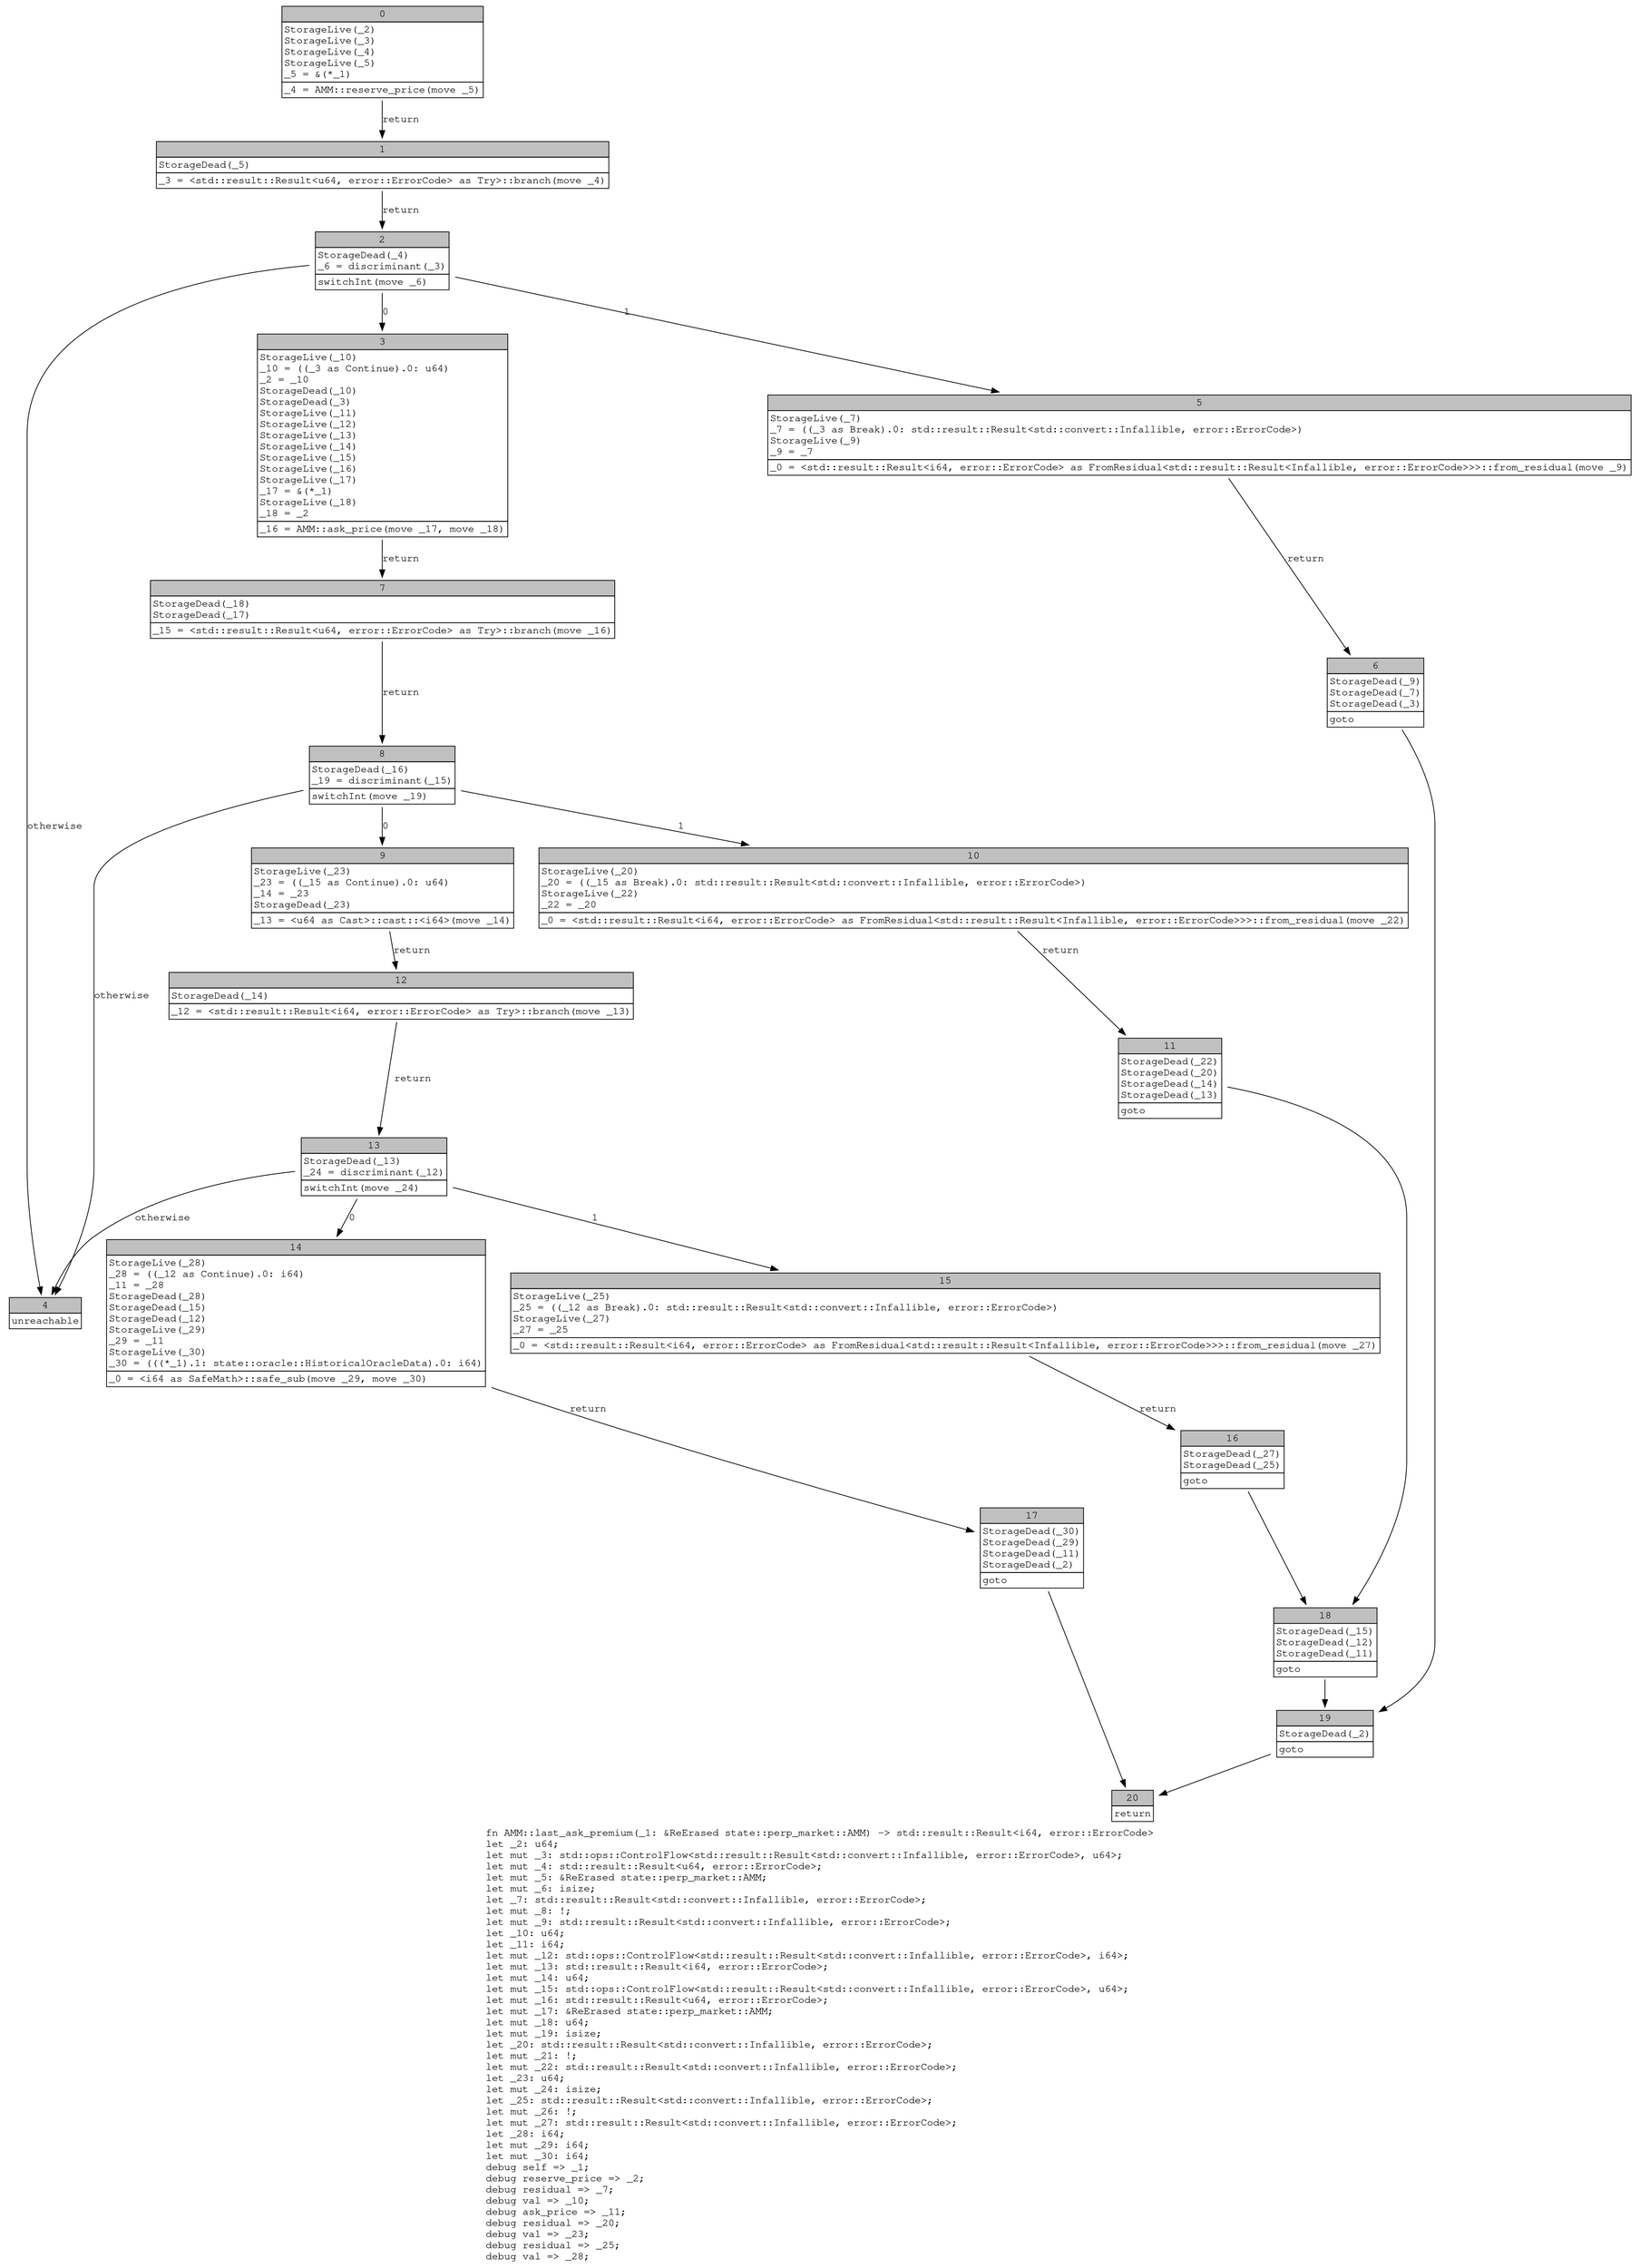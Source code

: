 digraph Mir_0_3837 {
    graph [fontname="Courier, monospace"];
    node [fontname="Courier, monospace"];
    edge [fontname="Courier, monospace"];
    label=<fn AMM::last_ask_premium(_1: &amp;ReErased state::perp_market::AMM) -&gt; std::result::Result&lt;i64, error::ErrorCode&gt;<br align="left"/>let _2: u64;<br align="left"/>let mut _3: std::ops::ControlFlow&lt;std::result::Result&lt;std::convert::Infallible, error::ErrorCode&gt;, u64&gt;;<br align="left"/>let mut _4: std::result::Result&lt;u64, error::ErrorCode&gt;;<br align="left"/>let mut _5: &amp;ReErased state::perp_market::AMM;<br align="left"/>let mut _6: isize;<br align="left"/>let _7: std::result::Result&lt;std::convert::Infallible, error::ErrorCode&gt;;<br align="left"/>let mut _8: !;<br align="left"/>let mut _9: std::result::Result&lt;std::convert::Infallible, error::ErrorCode&gt;;<br align="left"/>let _10: u64;<br align="left"/>let _11: i64;<br align="left"/>let mut _12: std::ops::ControlFlow&lt;std::result::Result&lt;std::convert::Infallible, error::ErrorCode&gt;, i64&gt;;<br align="left"/>let mut _13: std::result::Result&lt;i64, error::ErrorCode&gt;;<br align="left"/>let mut _14: u64;<br align="left"/>let mut _15: std::ops::ControlFlow&lt;std::result::Result&lt;std::convert::Infallible, error::ErrorCode&gt;, u64&gt;;<br align="left"/>let mut _16: std::result::Result&lt;u64, error::ErrorCode&gt;;<br align="left"/>let mut _17: &amp;ReErased state::perp_market::AMM;<br align="left"/>let mut _18: u64;<br align="left"/>let mut _19: isize;<br align="left"/>let _20: std::result::Result&lt;std::convert::Infallible, error::ErrorCode&gt;;<br align="left"/>let mut _21: !;<br align="left"/>let mut _22: std::result::Result&lt;std::convert::Infallible, error::ErrorCode&gt;;<br align="left"/>let _23: u64;<br align="left"/>let mut _24: isize;<br align="left"/>let _25: std::result::Result&lt;std::convert::Infallible, error::ErrorCode&gt;;<br align="left"/>let mut _26: !;<br align="left"/>let mut _27: std::result::Result&lt;std::convert::Infallible, error::ErrorCode&gt;;<br align="left"/>let _28: i64;<br align="left"/>let mut _29: i64;<br align="left"/>let mut _30: i64;<br align="left"/>debug self =&gt; _1;<br align="left"/>debug reserve_price =&gt; _2;<br align="left"/>debug residual =&gt; _7;<br align="left"/>debug val =&gt; _10;<br align="left"/>debug ask_price =&gt; _11;<br align="left"/>debug residual =&gt; _20;<br align="left"/>debug val =&gt; _23;<br align="left"/>debug residual =&gt; _25;<br align="left"/>debug val =&gt; _28;<br align="left"/>>;
    bb0__0_3837 [shape="none", label=<<table border="0" cellborder="1" cellspacing="0"><tr><td bgcolor="gray" align="center" colspan="1">0</td></tr><tr><td align="left" balign="left">StorageLive(_2)<br/>StorageLive(_3)<br/>StorageLive(_4)<br/>StorageLive(_5)<br/>_5 = &amp;(*_1)<br/></td></tr><tr><td align="left">_4 = AMM::reserve_price(move _5)</td></tr></table>>];
    bb1__0_3837 [shape="none", label=<<table border="0" cellborder="1" cellspacing="0"><tr><td bgcolor="gray" align="center" colspan="1">1</td></tr><tr><td align="left" balign="left">StorageDead(_5)<br/></td></tr><tr><td align="left">_3 = &lt;std::result::Result&lt;u64, error::ErrorCode&gt; as Try&gt;::branch(move _4)</td></tr></table>>];
    bb2__0_3837 [shape="none", label=<<table border="0" cellborder="1" cellspacing="0"><tr><td bgcolor="gray" align="center" colspan="1">2</td></tr><tr><td align="left" balign="left">StorageDead(_4)<br/>_6 = discriminant(_3)<br/></td></tr><tr><td align="left">switchInt(move _6)</td></tr></table>>];
    bb3__0_3837 [shape="none", label=<<table border="0" cellborder="1" cellspacing="0"><tr><td bgcolor="gray" align="center" colspan="1">3</td></tr><tr><td align="left" balign="left">StorageLive(_10)<br/>_10 = ((_3 as Continue).0: u64)<br/>_2 = _10<br/>StorageDead(_10)<br/>StorageDead(_3)<br/>StorageLive(_11)<br/>StorageLive(_12)<br/>StorageLive(_13)<br/>StorageLive(_14)<br/>StorageLive(_15)<br/>StorageLive(_16)<br/>StorageLive(_17)<br/>_17 = &amp;(*_1)<br/>StorageLive(_18)<br/>_18 = _2<br/></td></tr><tr><td align="left">_16 = AMM::ask_price(move _17, move _18)</td></tr></table>>];
    bb4__0_3837 [shape="none", label=<<table border="0" cellborder="1" cellspacing="0"><tr><td bgcolor="gray" align="center" colspan="1">4</td></tr><tr><td align="left">unreachable</td></tr></table>>];
    bb5__0_3837 [shape="none", label=<<table border="0" cellborder="1" cellspacing="0"><tr><td bgcolor="gray" align="center" colspan="1">5</td></tr><tr><td align="left" balign="left">StorageLive(_7)<br/>_7 = ((_3 as Break).0: std::result::Result&lt;std::convert::Infallible, error::ErrorCode&gt;)<br/>StorageLive(_9)<br/>_9 = _7<br/></td></tr><tr><td align="left">_0 = &lt;std::result::Result&lt;i64, error::ErrorCode&gt; as FromResidual&lt;std::result::Result&lt;Infallible, error::ErrorCode&gt;&gt;&gt;::from_residual(move _9)</td></tr></table>>];
    bb6__0_3837 [shape="none", label=<<table border="0" cellborder="1" cellspacing="0"><tr><td bgcolor="gray" align="center" colspan="1">6</td></tr><tr><td align="left" balign="left">StorageDead(_9)<br/>StorageDead(_7)<br/>StorageDead(_3)<br/></td></tr><tr><td align="left">goto</td></tr></table>>];
    bb7__0_3837 [shape="none", label=<<table border="0" cellborder="1" cellspacing="0"><tr><td bgcolor="gray" align="center" colspan="1">7</td></tr><tr><td align="left" balign="left">StorageDead(_18)<br/>StorageDead(_17)<br/></td></tr><tr><td align="left">_15 = &lt;std::result::Result&lt;u64, error::ErrorCode&gt; as Try&gt;::branch(move _16)</td></tr></table>>];
    bb8__0_3837 [shape="none", label=<<table border="0" cellborder="1" cellspacing="0"><tr><td bgcolor="gray" align="center" colspan="1">8</td></tr><tr><td align="left" balign="left">StorageDead(_16)<br/>_19 = discriminant(_15)<br/></td></tr><tr><td align="left">switchInt(move _19)</td></tr></table>>];
    bb9__0_3837 [shape="none", label=<<table border="0" cellborder="1" cellspacing="0"><tr><td bgcolor="gray" align="center" colspan="1">9</td></tr><tr><td align="left" balign="left">StorageLive(_23)<br/>_23 = ((_15 as Continue).0: u64)<br/>_14 = _23<br/>StorageDead(_23)<br/></td></tr><tr><td align="left">_13 = &lt;u64 as Cast&gt;::cast::&lt;i64&gt;(move _14)</td></tr></table>>];
    bb10__0_3837 [shape="none", label=<<table border="0" cellborder="1" cellspacing="0"><tr><td bgcolor="gray" align="center" colspan="1">10</td></tr><tr><td align="left" balign="left">StorageLive(_20)<br/>_20 = ((_15 as Break).0: std::result::Result&lt;std::convert::Infallible, error::ErrorCode&gt;)<br/>StorageLive(_22)<br/>_22 = _20<br/></td></tr><tr><td align="left">_0 = &lt;std::result::Result&lt;i64, error::ErrorCode&gt; as FromResidual&lt;std::result::Result&lt;Infallible, error::ErrorCode&gt;&gt;&gt;::from_residual(move _22)</td></tr></table>>];
    bb11__0_3837 [shape="none", label=<<table border="0" cellborder="1" cellspacing="0"><tr><td bgcolor="gray" align="center" colspan="1">11</td></tr><tr><td align="left" balign="left">StorageDead(_22)<br/>StorageDead(_20)<br/>StorageDead(_14)<br/>StorageDead(_13)<br/></td></tr><tr><td align="left">goto</td></tr></table>>];
    bb12__0_3837 [shape="none", label=<<table border="0" cellborder="1" cellspacing="0"><tr><td bgcolor="gray" align="center" colspan="1">12</td></tr><tr><td align="left" balign="left">StorageDead(_14)<br/></td></tr><tr><td align="left">_12 = &lt;std::result::Result&lt;i64, error::ErrorCode&gt; as Try&gt;::branch(move _13)</td></tr></table>>];
    bb13__0_3837 [shape="none", label=<<table border="0" cellborder="1" cellspacing="0"><tr><td bgcolor="gray" align="center" colspan="1">13</td></tr><tr><td align="left" balign="left">StorageDead(_13)<br/>_24 = discriminant(_12)<br/></td></tr><tr><td align="left">switchInt(move _24)</td></tr></table>>];
    bb14__0_3837 [shape="none", label=<<table border="0" cellborder="1" cellspacing="0"><tr><td bgcolor="gray" align="center" colspan="1">14</td></tr><tr><td align="left" balign="left">StorageLive(_28)<br/>_28 = ((_12 as Continue).0: i64)<br/>_11 = _28<br/>StorageDead(_28)<br/>StorageDead(_15)<br/>StorageDead(_12)<br/>StorageLive(_29)<br/>_29 = _11<br/>StorageLive(_30)<br/>_30 = (((*_1).1: state::oracle::HistoricalOracleData).0: i64)<br/></td></tr><tr><td align="left">_0 = &lt;i64 as SafeMath&gt;::safe_sub(move _29, move _30)</td></tr></table>>];
    bb15__0_3837 [shape="none", label=<<table border="0" cellborder="1" cellspacing="0"><tr><td bgcolor="gray" align="center" colspan="1">15</td></tr><tr><td align="left" balign="left">StorageLive(_25)<br/>_25 = ((_12 as Break).0: std::result::Result&lt;std::convert::Infallible, error::ErrorCode&gt;)<br/>StorageLive(_27)<br/>_27 = _25<br/></td></tr><tr><td align="left">_0 = &lt;std::result::Result&lt;i64, error::ErrorCode&gt; as FromResidual&lt;std::result::Result&lt;Infallible, error::ErrorCode&gt;&gt;&gt;::from_residual(move _27)</td></tr></table>>];
    bb16__0_3837 [shape="none", label=<<table border="0" cellborder="1" cellspacing="0"><tr><td bgcolor="gray" align="center" colspan="1">16</td></tr><tr><td align="left" balign="left">StorageDead(_27)<br/>StorageDead(_25)<br/></td></tr><tr><td align="left">goto</td></tr></table>>];
    bb17__0_3837 [shape="none", label=<<table border="0" cellborder="1" cellspacing="0"><tr><td bgcolor="gray" align="center" colspan="1">17</td></tr><tr><td align="left" balign="left">StorageDead(_30)<br/>StorageDead(_29)<br/>StorageDead(_11)<br/>StorageDead(_2)<br/></td></tr><tr><td align="left">goto</td></tr></table>>];
    bb18__0_3837 [shape="none", label=<<table border="0" cellborder="1" cellspacing="0"><tr><td bgcolor="gray" align="center" colspan="1">18</td></tr><tr><td align="left" balign="left">StorageDead(_15)<br/>StorageDead(_12)<br/>StorageDead(_11)<br/></td></tr><tr><td align="left">goto</td></tr></table>>];
    bb19__0_3837 [shape="none", label=<<table border="0" cellborder="1" cellspacing="0"><tr><td bgcolor="gray" align="center" colspan="1">19</td></tr><tr><td align="left" balign="left">StorageDead(_2)<br/></td></tr><tr><td align="left">goto</td></tr></table>>];
    bb20__0_3837 [shape="none", label=<<table border="0" cellborder="1" cellspacing="0"><tr><td bgcolor="gray" align="center" colspan="1">20</td></tr><tr><td align="left">return</td></tr></table>>];
    bb0__0_3837 -> bb1__0_3837 [label="return"];
    bb1__0_3837 -> bb2__0_3837 [label="return"];
    bb2__0_3837 -> bb3__0_3837 [label="0"];
    bb2__0_3837 -> bb5__0_3837 [label="1"];
    bb2__0_3837 -> bb4__0_3837 [label="otherwise"];
    bb3__0_3837 -> bb7__0_3837 [label="return"];
    bb5__0_3837 -> bb6__0_3837 [label="return"];
    bb6__0_3837 -> bb19__0_3837 [label=""];
    bb7__0_3837 -> bb8__0_3837 [label="return"];
    bb8__0_3837 -> bb9__0_3837 [label="0"];
    bb8__0_3837 -> bb10__0_3837 [label="1"];
    bb8__0_3837 -> bb4__0_3837 [label="otherwise"];
    bb9__0_3837 -> bb12__0_3837 [label="return"];
    bb10__0_3837 -> bb11__0_3837 [label="return"];
    bb11__0_3837 -> bb18__0_3837 [label=""];
    bb12__0_3837 -> bb13__0_3837 [label="return"];
    bb13__0_3837 -> bb14__0_3837 [label="0"];
    bb13__0_3837 -> bb15__0_3837 [label="1"];
    bb13__0_3837 -> bb4__0_3837 [label="otherwise"];
    bb14__0_3837 -> bb17__0_3837 [label="return"];
    bb15__0_3837 -> bb16__0_3837 [label="return"];
    bb16__0_3837 -> bb18__0_3837 [label=""];
    bb17__0_3837 -> bb20__0_3837 [label=""];
    bb18__0_3837 -> bb19__0_3837 [label=""];
    bb19__0_3837 -> bb20__0_3837 [label=""];
}
